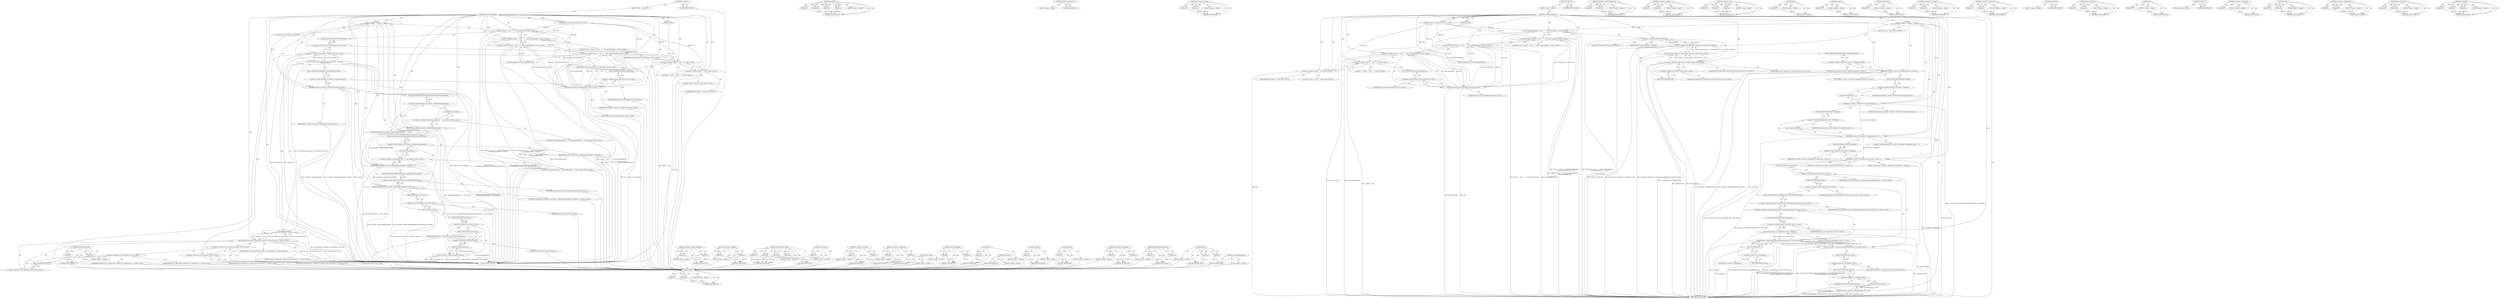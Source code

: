 digraph "AddExtraRequestHeader" {
vulnerable_217 [label=<(METHOD,insert)>];
vulnerable_218 [label=<(PARAM,p1)>];
vulnerable_219 [label=<(PARAM,p2)>];
vulnerable_220 [label=<(BLOCK,&lt;empty&gt;,&lt;empty&gt;)>];
vulnerable_221 [label=<(METHOD_RETURN,ANY)>];
vulnerable_197 [label=<(METHOD,base.Bind)>];
vulnerable_198 [label=<(PARAM,p1)>];
vulnerable_199 [label=<(PARAM,p2)>];
vulnerable_200 [label=<(PARAM,p3)>];
vulnerable_201 [label=<(PARAM,p4)>];
vulnerable_202 [label=<(BLOCK,&lt;empty&gt;,&lt;empty&gt;)>];
vulnerable_203 [label=<(METHOD_RETURN,ANY)>];
vulnerable_150 [label=<(METHOD,GetSessionRequestUrl)>];
vulnerable_151 [label=<(BLOCK,&lt;empty&gt;,&lt;empty&gt;)>];
vulnerable_152 [label=<(METHOD_RETURN,ANY)>];
vulnerable_173 [label=<(METHOD,SetRequestContext)>];
vulnerable_174 [label=<(PARAM,p1)>];
vulnerable_175 [label=<(PARAM,p2)>];
vulnerable_176 [label=<(BLOCK,&lt;empty&gt;,&lt;empty&gt;)>];
vulnerable_177 [label=<(METHOD_RETURN,ANY)>];
vulnerable_6 [label=<(METHOD,&lt;global&gt;)<SUB>1</SUB>>];
vulnerable_7 [label=<(BLOCK,&lt;empty&gt;,&lt;empty&gt;)<SUB>1</SUB>>];
vulnerable_8 [label=<(METHOD,SendSessionRequest)<SUB>1</SUB>>];
vulnerable_9 [label="<(PARAM,const std::string&amp; host)<SUB>1</SUB>>"];
vulnerable_10 [label=<(PARAM,int port)<SUB>2</SUB>>];
vulnerable_11 [label="<(BLOCK,{
   GURL url(&quot;https://&quot; + host + &quot;:&quot; + base::I...,{
   GURL url(&quot;https://&quot; + host + &quot;:&quot; + base::I...)<SUB>2</SUB>>"];
vulnerable_12 [label="<(LOCAL,GURL url: GURL)<SUB>3</SUB>>"];
vulnerable_13 [label="<(url,url(&quot;https://&quot; + host + &quot;:&quot; + base::IntToString...)<SUB>3</SUB>>"];
vulnerable_14 [label="<(&lt;operator&gt;.addition,&quot;https://&quot; + host + &quot;:&quot; + base::IntToString(por...)<SUB>3</SUB>>"];
vulnerable_15 [label="<(&lt;operator&gt;.addition,&quot;https://&quot; + host + &quot;:&quot; + base::IntToString(por...)<SUB>3</SUB>>"];
vulnerable_16 [label="<(&lt;operator&gt;.addition,&quot;https://&quot; + host + &quot;:&quot; + base::IntToString(port))<SUB>3</SUB>>"];
vulnerable_17 [label="<(&lt;operator&gt;.addition,&quot;https://&quot; + host + &quot;:&quot;)<SUB>3</SUB>>"];
vulnerable_18 [label="<(&lt;operator&gt;.addition,&quot;https://&quot; + host)<SUB>3</SUB>>"];
vulnerable_19 [label="<(LITERAL,&quot;https://&quot;,&quot;https://&quot; + host)<SUB>3</SUB>>"];
vulnerable_20 [label="<(IDENTIFIER,host,&quot;https://&quot; + host)<SUB>3</SUB>>"];
vulnerable_21 [label="<(LITERAL,&quot;:&quot;,&quot;https://&quot; + host + &quot;:&quot;)<SUB>3</SUB>>"];
vulnerable_22 [label="<(base.IntToString,base::IntToString(port))<SUB>3</SUB>>"];
vulnerable_23 [label="<(&lt;operator&gt;.fieldAccess,base::IntToString)<SUB>3</SUB>>"];
vulnerable_24 [label="<(IDENTIFIER,base,base::IntToString(port))<SUB>3</SUB>>"];
vulnerable_25 [label=<(FIELD_IDENTIFIER,IntToString,IntToString)<SUB>3</SUB>>];
vulnerable_26 [label="<(IDENTIFIER,port,base::IntToString(port))<SUB>3</SUB>>"];
vulnerable_27 [label=<(GetSessionRequestUrl,GetSessionRequestUrl())<SUB>4</SUB>>];
vulnerable_28 [label="<(LITERAL,&quot;&amp;sn=1&quot;,&quot;https://&quot; + host + &quot;:&quot; + base::IntToString(por...)<SUB>4</SUB>>"];
vulnerable_29 [label=<(&lt;operator&gt;.greaterThan,scoped_ptr&lt;UrlFetcher&gt; url_fetcher(new UrlFetch...)<SUB>5</SUB>>];
vulnerable_30 [label=<(&lt;operator&gt;.lessThan,scoped_ptr&lt;UrlFetcher)<SUB>5</SUB>>];
vulnerable_31 [label=<(IDENTIFIER,scoped_ptr,scoped_ptr&lt;UrlFetcher)<SUB>5</SUB>>];
vulnerable_32 [label=<(IDENTIFIER,UrlFetcher,scoped_ptr&lt;UrlFetcher)<SUB>5</SUB>>];
vulnerable_33 [label="<(url_fetcher,url_fetcher(new UrlFetcher(url, UrlFetcher::GET)))<SUB>5</SUB>>"];
vulnerable_34 [label="<(&lt;operator&gt;.new,new UrlFetcher(url, UrlFetcher::GET))<SUB>5</SUB>>"];
vulnerable_35 [label="<(IDENTIFIER,UrlFetcher,new UrlFetcher(url, UrlFetcher::GET))<SUB>5</SUB>>"];
vulnerable_36 [label="<(IDENTIFIER,url,new UrlFetcher(url, UrlFetcher::GET))<SUB>5</SUB>>"];
vulnerable_37 [label="<(&lt;operator&gt;.fieldAccess,UrlFetcher::GET)<SUB>5</SUB>>"];
vulnerable_38 [label="<(IDENTIFIER,UrlFetcher,new UrlFetcher(url, UrlFetcher::GET))<SUB>5</SUB>>"];
vulnerable_39 [label=<(FIELD_IDENTIFIER,GET,GET)<SUB>5</SUB>>];
vulnerable_40 [label=<(SetRequestContext,url_fetcher-&gt;SetRequestContext(url_context_))<SUB>6</SUB>>];
vulnerable_41 [label=<(&lt;operator&gt;.indirectFieldAccess,url_fetcher-&gt;SetRequestContext)<SUB>6</SUB>>];
vulnerable_42 [label=<(IDENTIFIER,url_fetcher,url_fetcher-&gt;SetRequestContext(url_context_))<SUB>6</SUB>>];
vulnerable_43 [label=<(FIELD_IDENTIFIER,SetRequestContext,SetRequestContext)<SUB>6</SUB>>];
vulnerable_44 [label=<(IDENTIFIER,url_context_,url_fetcher-&gt;SetRequestContext(url_context_))<SUB>6</SUB>>];
vulnerable_45 [label=<(SetHeader,url_fetcher-&gt;SetHeader(&quot;X-Talk-Google-Relay-Aut...)<SUB>7</SUB>>];
vulnerable_46 [label=<(&lt;operator&gt;.indirectFieldAccess,url_fetcher-&gt;SetHeader)<SUB>7</SUB>>];
vulnerable_47 [label=<(IDENTIFIER,url_fetcher,url_fetcher-&gt;SetHeader(&quot;X-Talk-Google-Relay-Aut...)<SUB>7</SUB>>];
vulnerable_48 [label=<(FIELD_IDENTIFIER,SetHeader,SetHeader)<SUB>7</SUB>>];
vulnerable_49 [label=<(LITERAL,&quot;X-Talk-Google-Relay-Auth&quot;,url_fetcher-&gt;SetHeader(&quot;X-Talk-Google-Relay-Aut...)<SUB>7</SUB>>];
vulnerable_50 [label=<(relay_token,relay_token())<SUB>7</SUB>>];
vulnerable_51 [label=<(SetHeader,url_fetcher-&gt;SetHeader(&quot;X-Google-Relay-Auth&quot;, r...)<SUB>8</SUB>>];
vulnerable_52 [label=<(&lt;operator&gt;.indirectFieldAccess,url_fetcher-&gt;SetHeader)<SUB>8</SUB>>];
vulnerable_53 [label=<(IDENTIFIER,url_fetcher,url_fetcher-&gt;SetHeader(&quot;X-Google-Relay-Auth&quot;, r...)<SUB>8</SUB>>];
vulnerable_54 [label=<(FIELD_IDENTIFIER,SetHeader,SetHeader)<SUB>8</SUB>>];
vulnerable_55 [label=<(LITERAL,&quot;X-Google-Relay-Auth&quot;,url_fetcher-&gt;SetHeader(&quot;X-Google-Relay-Auth&quot;, r...)<SUB>8</SUB>>];
vulnerable_56 [label=<(relay_token,relay_token())<SUB>8</SUB>>];
vulnerable_57 [label=<(SetHeader,url_fetcher-&gt;SetHeader(&quot;X-Stream-Type&quot;, &quot;chromo...)<SUB>9</SUB>>];
vulnerable_58 [label=<(&lt;operator&gt;.indirectFieldAccess,url_fetcher-&gt;SetHeader)<SUB>9</SUB>>];
vulnerable_59 [label=<(IDENTIFIER,url_fetcher,url_fetcher-&gt;SetHeader(&quot;X-Stream-Type&quot;, &quot;chromo...)<SUB>9</SUB>>];
vulnerable_60 [label=<(FIELD_IDENTIFIER,SetHeader,SetHeader)<SUB>9</SUB>>];
vulnerable_61 [label=<(LITERAL,&quot;X-Stream-Type&quot;,url_fetcher-&gt;SetHeader(&quot;X-Stream-Type&quot;, &quot;chromo...)<SUB>9</SUB>>];
vulnerable_62 [label=<(LITERAL,&quot;chromoting&quot;,url_fetcher-&gt;SetHeader(&quot;X-Stream-Type&quot;, &quot;chromo...)<SUB>9</SUB>>];
vulnerable_63 [label="<(Start,url_fetcher-&gt;Start(base::Bind(&amp;HostPortAllocato...)<SUB>10</SUB>>"];
vulnerable_64 [label=<(&lt;operator&gt;.indirectFieldAccess,url_fetcher-&gt;Start)<SUB>10</SUB>>];
vulnerable_65 [label="<(IDENTIFIER,url_fetcher,url_fetcher-&gt;Start(base::Bind(&amp;HostPortAllocato...)<SUB>10</SUB>>"];
vulnerable_66 [label=<(FIELD_IDENTIFIER,Start,Start)<SUB>10</SUB>>];
vulnerable_67 [label="<(base.Bind,base::Bind(&amp;HostPortAllocatorSession::OnSession...)<SUB>10</SUB>>"];
vulnerable_68 [label="<(&lt;operator&gt;.fieldAccess,base::Bind)<SUB>10</SUB>>"];
vulnerable_69 [label="<(IDENTIFIER,base,base::Bind(&amp;HostPortAllocatorSession::OnSession...)<SUB>10</SUB>>"];
vulnerable_70 [label=<(FIELD_IDENTIFIER,Bind,Bind)<SUB>10</SUB>>];
vulnerable_71 [label="<(&lt;operator&gt;.addressOf,&amp;HostPortAllocatorSession::OnSessionRequestDone)<SUB>10</SUB>>"];
vulnerable_72 [label="<(&lt;operator&gt;.fieldAccess,HostPortAllocatorSession::OnSessionRequestDone)<SUB>10</SUB>>"];
vulnerable_73 [label="<(IDENTIFIER,HostPortAllocatorSession,base::Bind(&amp;HostPortAllocatorSession::OnSession...)<SUB>10</SUB>>"];
vulnerable_74 [label=<(FIELD_IDENTIFIER,OnSessionRequestDone,OnSessionRequestDone)<SUB>10</SUB>>];
vulnerable_75 [label="<(base.Unretained,base::Unretained(this))<SUB>11</SUB>>"];
vulnerable_76 [label="<(&lt;operator&gt;.fieldAccess,base::Unretained)<SUB>11</SUB>>"];
vulnerable_77 [label="<(IDENTIFIER,base,base::Unretained(this))<SUB>11</SUB>>"];
vulnerable_78 [label=<(FIELD_IDENTIFIER,Unretained,Unretained)<SUB>11</SUB>>];
vulnerable_79 [label="<(LITERAL,this,base::Unretained(this))<SUB>11</SUB>>"];
vulnerable_80 [label=<(get,url_fetcher.get())<SUB>11</SUB>>];
vulnerable_81 [label=<(&lt;operator&gt;.fieldAccess,url_fetcher.get)<SUB>11</SUB>>];
vulnerable_82 [label=<(IDENTIFIER,url_fetcher,url_fetcher.get())<SUB>11</SUB>>];
vulnerable_83 [label=<(FIELD_IDENTIFIER,get,get)<SUB>11</SUB>>];
vulnerable_84 [label=<(insert,url_fetchers_.insert(url_fetcher.release()))<SUB>12</SUB>>];
vulnerable_85 [label=<(&lt;operator&gt;.fieldAccess,url_fetchers_.insert)<SUB>12</SUB>>];
vulnerable_86 [label=<(IDENTIFIER,url_fetchers_,url_fetchers_.insert(url_fetcher.release()))<SUB>12</SUB>>];
vulnerable_87 [label=<(FIELD_IDENTIFIER,insert,insert)<SUB>12</SUB>>];
vulnerable_88 [label=<(release,url_fetcher.release())<SUB>12</SUB>>];
vulnerable_89 [label=<(&lt;operator&gt;.fieldAccess,url_fetcher.release)<SUB>12</SUB>>];
vulnerable_90 [label=<(IDENTIFIER,url_fetcher,url_fetcher.release())<SUB>12</SUB>>];
vulnerable_91 [label=<(FIELD_IDENTIFIER,release,release)<SUB>12</SUB>>];
vulnerable_92 [label=<(METHOD_RETURN,void)<SUB>1</SUB>>];
vulnerable_94 [label=<(METHOD_RETURN,ANY)<SUB>1</SUB>>];
vulnerable_178 [label=<(METHOD,&lt;operator&gt;.indirectFieldAccess)>];
vulnerable_179 [label=<(PARAM,p1)>];
vulnerable_180 [label=<(PARAM,p2)>];
vulnerable_181 [label=<(BLOCK,&lt;empty&gt;,&lt;empty&gt;)>];
vulnerable_182 [label=<(METHOD_RETURN,ANY)>];
vulnerable_135 [label=<(METHOD,&lt;operator&gt;.addition)>];
vulnerable_136 [label=<(PARAM,p1)>];
vulnerable_137 [label=<(PARAM,p2)>];
vulnerable_138 [label=<(BLOCK,&lt;empty&gt;,&lt;empty&gt;)>];
vulnerable_139 [label=<(METHOD_RETURN,ANY)>];
vulnerable_167 [label=<(METHOD,&lt;operator&gt;.new)>];
vulnerable_168 [label=<(PARAM,p1)>];
vulnerable_169 [label=<(PARAM,p2)>];
vulnerable_170 [label=<(PARAM,p3)>];
vulnerable_171 [label=<(BLOCK,&lt;empty&gt;,&lt;empty&gt;)>];
vulnerable_172 [label=<(METHOD_RETURN,ANY)>];
vulnerable_213 [label=<(METHOD,get)>];
vulnerable_214 [label=<(PARAM,p1)>];
vulnerable_215 [label=<(BLOCK,&lt;empty&gt;,&lt;empty&gt;)>];
vulnerable_216 [label=<(METHOD_RETURN,ANY)>];
vulnerable_222 [label=<(METHOD,release)>];
vulnerable_223 [label=<(PARAM,p1)>];
vulnerable_224 [label=<(BLOCK,&lt;empty&gt;,&lt;empty&gt;)>];
vulnerable_225 [label=<(METHOD_RETURN,ANY)>];
vulnerable_163 [label=<(METHOD,url_fetcher)>];
vulnerable_164 [label=<(PARAM,p1)>];
vulnerable_165 [label=<(BLOCK,&lt;empty&gt;,&lt;empty&gt;)>];
vulnerable_166 [label=<(METHOD_RETURN,ANY)>];
vulnerable_158 [label=<(METHOD,&lt;operator&gt;.lessThan)>];
vulnerable_159 [label=<(PARAM,p1)>];
vulnerable_160 [label=<(PARAM,p2)>];
vulnerable_161 [label=<(BLOCK,&lt;empty&gt;,&lt;empty&gt;)>];
vulnerable_162 [label=<(METHOD_RETURN,ANY)>];
vulnerable_145 [label=<(METHOD,&lt;operator&gt;.fieldAccess)>];
vulnerable_146 [label=<(PARAM,p1)>];
vulnerable_147 [label=<(PARAM,p2)>];
vulnerable_148 [label=<(BLOCK,&lt;empty&gt;,&lt;empty&gt;)>];
vulnerable_149 [label=<(METHOD_RETURN,ANY)>];
vulnerable_189 [label=<(METHOD,relay_token)>];
vulnerable_190 [label=<(BLOCK,&lt;empty&gt;,&lt;empty&gt;)>];
vulnerable_191 [label=<(METHOD_RETURN,ANY)>];
vulnerable_140 [label=<(METHOD,base.IntToString)>];
vulnerable_141 [label=<(PARAM,p1)>];
vulnerable_142 [label=<(PARAM,p2)>];
vulnerable_143 [label=<(BLOCK,&lt;empty&gt;,&lt;empty&gt;)>];
vulnerable_144 [label=<(METHOD_RETURN,ANY)>];
vulnerable_131 [label=<(METHOD,url)>];
vulnerable_132 [label=<(PARAM,p1)>];
vulnerable_133 [label=<(BLOCK,&lt;empty&gt;,&lt;empty&gt;)>];
vulnerable_134 [label=<(METHOD_RETURN,ANY)>];
vulnerable_125 [label=<(METHOD,&lt;global&gt;)<SUB>1</SUB>>];
vulnerable_126 [label=<(BLOCK,&lt;empty&gt;,&lt;empty&gt;)>];
vulnerable_127 [label=<(METHOD_RETURN,ANY)>];
vulnerable_204 [label=<(METHOD,&lt;operator&gt;.addressOf)>];
vulnerable_205 [label=<(PARAM,p1)>];
vulnerable_206 [label=<(BLOCK,&lt;empty&gt;,&lt;empty&gt;)>];
vulnerable_207 [label=<(METHOD_RETURN,ANY)>];
vulnerable_192 [label=<(METHOD,Start)>];
vulnerable_193 [label=<(PARAM,p1)>];
vulnerable_194 [label=<(PARAM,p2)>];
vulnerable_195 [label=<(BLOCK,&lt;empty&gt;,&lt;empty&gt;)>];
vulnerable_196 [label=<(METHOD_RETURN,ANY)>];
vulnerable_153 [label=<(METHOD,&lt;operator&gt;.greaterThan)>];
vulnerable_154 [label=<(PARAM,p1)>];
vulnerable_155 [label=<(PARAM,p2)>];
vulnerable_156 [label=<(BLOCK,&lt;empty&gt;,&lt;empty&gt;)>];
vulnerable_157 [label=<(METHOD_RETURN,ANY)>];
vulnerable_208 [label=<(METHOD,base.Unretained)>];
vulnerable_209 [label=<(PARAM,p1)>];
vulnerable_210 [label=<(PARAM,p2)>];
vulnerable_211 [label=<(BLOCK,&lt;empty&gt;,&lt;empty&gt;)>];
vulnerable_212 [label=<(METHOD_RETURN,ANY)>];
vulnerable_183 [label=<(METHOD,SetHeader)>];
vulnerable_184 [label=<(PARAM,p1)>];
vulnerable_185 [label=<(PARAM,p2)>];
vulnerable_186 [label=<(PARAM,p3)>];
vulnerable_187 [label=<(BLOCK,&lt;empty&gt;,&lt;empty&gt;)>];
vulnerable_188 [label=<(METHOD_RETURN,ANY)>];
fixed_185 [label=<(METHOD,insert)>];
fixed_186 [label=<(PARAM,p1)>];
fixed_187 [label=<(PARAM,p2)>];
fixed_188 [label=<(BLOCK,&lt;empty&gt;,&lt;empty&gt;)>];
fixed_189 [label=<(METHOD_RETURN,ANY)>];
fixed_139 [label=<(METHOD,GetSessionRequestUrl)>];
fixed_140 [label=<(BLOCK,&lt;empty&gt;,&lt;empty&gt;)>];
fixed_141 [label=<(METHOD_RETURN,ANY)>];
fixed_163 [label=<(METHOD,SetRequestContext)>];
fixed_164 [label=<(PARAM,p1)>];
fixed_165 [label=<(PARAM,p2)>];
fixed_166 [label=<(BLOCK,&lt;empty&gt;,&lt;empty&gt;)>];
fixed_167 [label=<(METHOD_RETURN,ANY)>];
fixed_6 [label=<(METHOD,&lt;global&gt;)<SUB>1</SUB>>];
fixed_7 [label=<(BLOCK,&lt;empty&gt;,&lt;empty&gt;)<SUB>1</SUB>>];
fixed_8 [label=<(METHOD,SendSessionRequest)<SUB>1</SUB>>];
fixed_9 [label="<(PARAM,const std::string&amp; host)<SUB>1</SUB>>"];
fixed_10 [label=<(PARAM,int port)<SUB>2</SUB>>];
fixed_11 [label="<(BLOCK,{
   GURL url(&quot;https://&quot; + host + &quot;:&quot; + base::I...,{
   GURL url(&quot;https://&quot; + host + &quot;:&quot; + base::I...)<SUB>2</SUB>>"];
fixed_12 [label="<(LOCAL,GURL url: GURL)<SUB>3</SUB>>"];
fixed_13 [label="<(url,url(&quot;https://&quot; + host + &quot;:&quot; + base::IntToString...)<SUB>3</SUB>>"];
fixed_14 [label="<(&lt;operator&gt;.addition,&quot;https://&quot; + host + &quot;:&quot; + base::IntToString(por...)<SUB>3</SUB>>"];
fixed_15 [label="<(&lt;operator&gt;.addition,&quot;https://&quot; + host + &quot;:&quot; + base::IntToString(por...)<SUB>3</SUB>>"];
fixed_16 [label="<(&lt;operator&gt;.addition,&quot;https://&quot; + host + &quot;:&quot; + base::IntToString(port))<SUB>3</SUB>>"];
fixed_17 [label="<(&lt;operator&gt;.addition,&quot;https://&quot; + host + &quot;:&quot;)<SUB>3</SUB>>"];
fixed_18 [label="<(&lt;operator&gt;.addition,&quot;https://&quot; + host)<SUB>3</SUB>>"];
fixed_19 [label="<(LITERAL,&quot;https://&quot;,&quot;https://&quot; + host)<SUB>3</SUB>>"];
fixed_20 [label="<(IDENTIFIER,host,&quot;https://&quot; + host)<SUB>3</SUB>>"];
fixed_21 [label="<(LITERAL,&quot;:&quot;,&quot;https://&quot; + host + &quot;:&quot;)<SUB>3</SUB>>"];
fixed_22 [label="<(base.IntToString,base::IntToString(port))<SUB>3</SUB>>"];
fixed_23 [label="<(&lt;operator&gt;.fieldAccess,base::IntToString)<SUB>3</SUB>>"];
fixed_24 [label="<(IDENTIFIER,base,base::IntToString(port))<SUB>3</SUB>>"];
fixed_25 [label=<(FIELD_IDENTIFIER,IntToString,IntToString)<SUB>3</SUB>>];
fixed_26 [label="<(IDENTIFIER,port,base::IntToString(port))<SUB>3</SUB>>"];
fixed_27 [label=<(GetSessionRequestUrl,GetSessionRequestUrl())<SUB>4</SUB>>];
fixed_28 [label="<(LITERAL,&quot;&amp;sn=1&quot;,&quot;https://&quot; + host + &quot;:&quot; + base::IntToString(por...)<SUB>4</SUB>>"];
fixed_29 [label="<(&lt;operator&gt;.greaterThan,scoped_ptr&lt;net::URLFetcher&gt; url_fetcher(
      ...)<SUB>5</SUB>>"];
fixed_30 [label="<(&lt;operator&gt;.lessThan,scoped_ptr&lt;net::URLFetcher)<SUB>5</SUB>>"];
fixed_31 [label="<(IDENTIFIER,scoped_ptr,scoped_ptr&lt;net::URLFetcher)<SUB>5</SUB>>"];
fixed_32 [label="<(&lt;operator&gt;.fieldAccess,net::URLFetcher)<SUB>5</SUB>>"];
fixed_33 [label="<(IDENTIFIER,net,scoped_ptr&lt;net::URLFetcher)<SUB>5</SUB>>"];
fixed_34 [label=<(FIELD_IDENTIFIER,URLFetcher,URLFetcher)<SUB>5</SUB>>];
fixed_35 [label="<(url_fetcher,url_fetcher(
      net::URLFetcher::Create(url,...)<SUB>5</SUB>>"];
fixed_36 [label="<(net.URLFetcher.Create,net::URLFetcher::Create(url, net::URLFetcher::G...)<SUB>6</SUB>>"];
fixed_37 [label="<(&lt;operator&gt;.fieldAccess,net::URLFetcher::Create)<SUB>6</SUB>>"];
fixed_38 [label="<(&lt;operator&gt;.fieldAccess,net::URLFetcher)<SUB>6</SUB>>"];
fixed_39 [label="<(IDENTIFIER,net,net::URLFetcher::Create(url, net::URLFetcher::G...)<SUB>6</SUB>>"];
fixed_40 [label="<(IDENTIFIER,URLFetcher,net::URLFetcher::Create(url, net::URLFetcher::G...)<SUB>6</SUB>>"];
fixed_41 [label=<(FIELD_IDENTIFIER,Create,Create)<SUB>6</SUB>>];
fixed_42 [label="<(IDENTIFIER,url,net::URLFetcher::Create(url, net::URLFetcher::G...)<SUB>6</SUB>>"];
fixed_43 [label="<(&lt;operator&gt;.fieldAccess,net::URLFetcher::GET)<SUB>6</SUB>>"];
fixed_44 [label="<(&lt;operator&gt;.fieldAccess,net::URLFetcher)<SUB>6</SUB>>"];
fixed_45 [label="<(IDENTIFIER,net,net::URLFetcher::Create(url, net::URLFetcher::G...)<SUB>6</SUB>>"];
fixed_46 [label="<(IDENTIFIER,URLFetcher,net::URLFetcher::Create(url, net::URLFetcher::G...)<SUB>6</SUB>>"];
fixed_47 [label=<(FIELD_IDENTIFIER,GET,GET)<SUB>6</SUB>>];
fixed_48 [label="<(LITERAL,this,net::URLFetcher::Create(url, net::URLFetcher::G...)<SUB>6</SUB>>"];
fixed_49 [label=<(SetRequestContext,url_fetcher-&gt;SetRequestContext(url_context_))<SUB>7</SUB>>];
fixed_50 [label=<(&lt;operator&gt;.indirectFieldAccess,url_fetcher-&gt;SetRequestContext)<SUB>7</SUB>>];
fixed_51 [label=<(IDENTIFIER,url_fetcher,url_fetcher-&gt;SetRequestContext(url_context_))<SUB>7</SUB>>];
fixed_52 [label=<(FIELD_IDENTIFIER,SetRequestContext,SetRequestContext)<SUB>7</SUB>>];
fixed_53 [label=<(IDENTIFIER,url_context_,url_fetcher-&gt;SetRequestContext(url_context_))<SUB>7</SUB>>];
fixed_54 [label=<(AddExtraRequestHeader,url_fetcher-&gt;AddExtraRequestHeader(
      &quot;X-Ta...)<SUB>8</SUB>>];
fixed_55 [label=<(&lt;operator&gt;.indirectFieldAccess,url_fetcher-&gt;AddExtraRequestHeader)<SUB>8</SUB>>];
fixed_56 [label=<(IDENTIFIER,url_fetcher,url_fetcher-&gt;AddExtraRequestHeader(
      &quot;X-Ta...)<SUB>8</SUB>>];
fixed_57 [label=<(FIELD_IDENTIFIER,AddExtraRequestHeader,AddExtraRequestHeader)<SUB>8</SUB>>];
fixed_58 [label="<(&lt;operator&gt;.addition,&quot;X-Talk-Google-Relay-Auth: &quot; + relay_token())<SUB>9</SUB>>"];
fixed_59 [label="<(LITERAL,&quot;X-Talk-Google-Relay-Auth: &quot;,&quot;X-Talk-Google-Relay-Auth: &quot; + relay_token())<SUB>9</SUB>>"];
fixed_60 [label=<(relay_token,relay_token())<SUB>9</SUB>>];
fixed_61 [label=<(AddExtraRequestHeader,url_fetcher-&gt;AddExtraRequestHeader(&quot;X-Google-Re...)<SUB>10</SUB>>];
fixed_62 [label=<(&lt;operator&gt;.indirectFieldAccess,url_fetcher-&gt;AddExtraRequestHeader)<SUB>10</SUB>>];
fixed_63 [label=<(IDENTIFIER,url_fetcher,url_fetcher-&gt;AddExtraRequestHeader(&quot;X-Google-Re...)<SUB>10</SUB>>];
fixed_64 [label=<(FIELD_IDENTIFIER,AddExtraRequestHeader,AddExtraRequestHeader)<SUB>10</SUB>>];
fixed_65 [label="<(&lt;operator&gt;.addition,&quot;X-Google-Relay-Auth: &quot; + relay_token())<SUB>10</SUB>>"];
fixed_66 [label="<(LITERAL,&quot;X-Google-Relay-Auth: &quot;,&quot;X-Google-Relay-Auth: &quot; + relay_token())<SUB>10</SUB>>"];
fixed_67 [label=<(relay_token,relay_token())<SUB>10</SUB>>];
fixed_68 [label=<(AddExtraRequestHeader,url_fetcher-&gt;AddExtraRequestHeader(&quot;X-Stream-Ty...)<SUB>11</SUB>>];
fixed_69 [label=<(&lt;operator&gt;.indirectFieldAccess,url_fetcher-&gt;AddExtraRequestHeader)<SUB>11</SUB>>];
fixed_70 [label=<(IDENTIFIER,url_fetcher,url_fetcher-&gt;AddExtraRequestHeader(&quot;X-Stream-Ty...)<SUB>11</SUB>>];
fixed_71 [label=<(FIELD_IDENTIFIER,AddExtraRequestHeader,AddExtraRequestHeader)<SUB>11</SUB>>];
fixed_72 [label="<(LITERAL,&quot;X-Stream-Type: chromoting&quot;,url_fetcher-&gt;AddExtraRequestHeader(&quot;X-Stream-Ty...)<SUB>11</SUB>>"];
fixed_73 [label=<(Start,url_fetcher-&gt;Start())<SUB>12</SUB>>];
fixed_74 [label=<(&lt;operator&gt;.indirectFieldAccess,url_fetcher-&gt;Start)<SUB>12</SUB>>];
fixed_75 [label=<(IDENTIFIER,url_fetcher,url_fetcher-&gt;Start())<SUB>12</SUB>>];
fixed_76 [label=<(FIELD_IDENTIFIER,Start,Start)<SUB>12</SUB>>];
fixed_77 [label=<(insert,url_fetchers_.insert(url_fetcher.release()))<SUB>13</SUB>>];
fixed_78 [label=<(&lt;operator&gt;.fieldAccess,url_fetchers_.insert)<SUB>13</SUB>>];
fixed_79 [label=<(IDENTIFIER,url_fetchers_,url_fetchers_.insert(url_fetcher.release()))<SUB>13</SUB>>];
fixed_80 [label=<(FIELD_IDENTIFIER,insert,insert)<SUB>13</SUB>>];
fixed_81 [label=<(release,url_fetcher.release())<SUB>13</SUB>>];
fixed_82 [label=<(&lt;operator&gt;.fieldAccess,url_fetcher.release)<SUB>13</SUB>>];
fixed_83 [label=<(IDENTIFIER,url_fetcher,url_fetcher.release())<SUB>13</SUB>>];
fixed_84 [label=<(FIELD_IDENTIFIER,release,release)<SUB>13</SUB>>];
fixed_85 [label=<(METHOD_RETURN,void)<SUB>1</SUB>>];
fixed_87 [label=<(METHOD_RETURN,ANY)<SUB>1</SUB>>];
fixed_168 [label=<(METHOD,&lt;operator&gt;.indirectFieldAccess)>];
fixed_169 [label=<(PARAM,p1)>];
fixed_170 [label=<(PARAM,p2)>];
fixed_171 [label=<(BLOCK,&lt;empty&gt;,&lt;empty&gt;)>];
fixed_172 [label=<(METHOD_RETURN,ANY)>];
fixed_124 [label=<(METHOD,&lt;operator&gt;.addition)>];
fixed_125 [label=<(PARAM,p1)>];
fixed_126 [label=<(PARAM,p2)>];
fixed_127 [label=<(BLOCK,&lt;empty&gt;,&lt;empty&gt;)>];
fixed_128 [label=<(METHOD_RETURN,ANY)>];
fixed_156 [label=<(METHOD,net.URLFetcher.Create)>];
fixed_157 [label=<(PARAM,p1)>];
fixed_158 [label=<(PARAM,p2)>];
fixed_159 [label=<(PARAM,p3)>];
fixed_160 [label=<(PARAM,p4)>];
fixed_161 [label=<(BLOCK,&lt;empty&gt;,&lt;empty&gt;)>];
fixed_162 [label=<(METHOD_RETURN,ANY)>];
fixed_152 [label=<(METHOD,url_fetcher)>];
fixed_153 [label=<(PARAM,p1)>];
fixed_154 [label=<(BLOCK,&lt;empty&gt;,&lt;empty&gt;)>];
fixed_155 [label=<(METHOD_RETURN,ANY)>];
fixed_147 [label=<(METHOD,&lt;operator&gt;.lessThan)>];
fixed_148 [label=<(PARAM,p1)>];
fixed_149 [label=<(PARAM,p2)>];
fixed_150 [label=<(BLOCK,&lt;empty&gt;,&lt;empty&gt;)>];
fixed_151 [label=<(METHOD_RETURN,ANY)>];
fixed_134 [label=<(METHOD,&lt;operator&gt;.fieldAccess)>];
fixed_135 [label=<(PARAM,p1)>];
fixed_136 [label=<(PARAM,p2)>];
fixed_137 [label=<(BLOCK,&lt;empty&gt;,&lt;empty&gt;)>];
fixed_138 [label=<(METHOD_RETURN,ANY)>];
fixed_178 [label=<(METHOD,relay_token)>];
fixed_179 [label=<(BLOCK,&lt;empty&gt;,&lt;empty&gt;)>];
fixed_180 [label=<(METHOD_RETURN,ANY)>];
fixed_129 [label=<(METHOD,base.IntToString)>];
fixed_130 [label=<(PARAM,p1)>];
fixed_131 [label=<(PARAM,p2)>];
fixed_132 [label=<(BLOCK,&lt;empty&gt;,&lt;empty&gt;)>];
fixed_133 [label=<(METHOD_RETURN,ANY)>];
fixed_120 [label=<(METHOD,url)>];
fixed_121 [label=<(PARAM,p1)>];
fixed_122 [label=<(BLOCK,&lt;empty&gt;,&lt;empty&gt;)>];
fixed_123 [label=<(METHOD_RETURN,ANY)>];
fixed_114 [label=<(METHOD,&lt;global&gt;)<SUB>1</SUB>>];
fixed_115 [label=<(BLOCK,&lt;empty&gt;,&lt;empty&gt;)>];
fixed_116 [label=<(METHOD_RETURN,ANY)>];
fixed_190 [label=<(METHOD,release)>];
fixed_191 [label=<(PARAM,p1)>];
fixed_192 [label=<(BLOCK,&lt;empty&gt;,&lt;empty&gt;)>];
fixed_193 [label=<(METHOD_RETURN,ANY)>];
fixed_181 [label=<(METHOD,Start)>];
fixed_182 [label=<(PARAM,p1)>];
fixed_183 [label=<(BLOCK,&lt;empty&gt;,&lt;empty&gt;)>];
fixed_184 [label=<(METHOD_RETURN,ANY)>];
fixed_142 [label=<(METHOD,&lt;operator&gt;.greaterThan)>];
fixed_143 [label=<(PARAM,p1)>];
fixed_144 [label=<(PARAM,p2)>];
fixed_145 [label=<(BLOCK,&lt;empty&gt;,&lt;empty&gt;)>];
fixed_146 [label=<(METHOD_RETURN,ANY)>];
fixed_173 [label=<(METHOD,AddExtraRequestHeader)>];
fixed_174 [label=<(PARAM,p1)>];
fixed_175 [label=<(PARAM,p2)>];
fixed_176 [label=<(BLOCK,&lt;empty&gt;,&lt;empty&gt;)>];
fixed_177 [label=<(METHOD_RETURN,ANY)>];
vulnerable_217 -> vulnerable_218  [key=0, label="AST: "];
vulnerable_217 -> vulnerable_218  [key=1, label="DDG: "];
vulnerable_217 -> vulnerable_220  [key=0, label="AST: "];
vulnerable_217 -> vulnerable_219  [key=0, label="AST: "];
vulnerable_217 -> vulnerable_219  [key=1, label="DDG: "];
vulnerable_217 -> vulnerable_221  [key=0, label="AST: "];
vulnerable_217 -> vulnerable_221  [key=1, label="CFG: "];
vulnerable_218 -> vulnerable_221  [key=0, label="DDG: p1"];
vulnerable_219 -> vulnerable_221  [key=0, label="DDG: p2"];
vulnerable_197 -> vulnerable_198  [key=0, label="AST: "];
vulnerable_197 -> vulnerable_198  [key=1, label="DDG: "];
vulnerable_197 -> vulnerable_202  [key=0, label="AST: "];
vulnerable_197 -> vulnerable_199  [key=0, label="AST: "];
vulnerable_197 -> vulnerable_199  [key=1, label="DDG: "];
vulnerable_197 -> vulnerable_203  [key=0, label="AST: "];
vulnerable_197 -> vulnerable_203  [key=1, label="CFG: "];
vulnerable_197 -> vulnerable_200  [key=0, label="AST: "];
vulnerable_197 -> vulnerable_200  [key=1, label="DDG: "];
vulnerable_197 -> vulnerable_201  [key=0, label="AST: "];
vulnerable_197 -> vulnerable_201  [key=1, label="DDG: "];
vulnerable_198 -> vulnerable_203  [key=0, label="DDG: p1"];
vulnerable_199 -> vulnerable_203  [key=0, label="DDG: p2"];
vulnerable_200 -> vulnerable_203  [key=0, label="DDG: p3"];
vulnerable_201 -> vulnerable_203  [key=0, label="DDG: p4"];
vulnerable_150 -> vulnerable_151  [key=0, label="AST: "];
vulnerable_150 -> vulnerable_152  [key=0, label="AST: "];
vulnerable_150 -> vulnerable_152  [key=1, label="CFG: "];
vulnerable_173 -> vulnerable_174  [key=0, label="AST: "];
vulnerable_173 -> vulnerable_174  [key=1, label="DDG: "];
vulnerable_173 -> vulnerable_176  [key=0, label="AST: "];
vulnerable_173 -> vulnerable_175  [key=0, label="AST: "];
vulnerable_173 -> vulnerable_175  [key=1, label="DDG: "];
vulnerable_173 -> vulnerable_177  [key=0, label="AST: "];
vulnerable_173 -> vulnerable_177  [key=1, label="CFG: "];
vulnerable_174 -> vulnerable_177  [key=0, label="DDG: p1"];
vulnerable_175 -> vulnerable_177  [key=0, label="DDG: p2"];
vulnerable_6 -> vulnerable_7  [key=0, label="AST: "];
vulnerable_6 -> vulnerable_94  [key=0, label="AST: "];
vulnerable_6 -> vulnerable_94  [key=1, label="CFG: "];
vulnerable_7 -> vulnerable_8  [key=0, label="AST: "];
vulnerable_8 -> vulnerable_9  [key=0, label="AST: "];
vulnerable_8 -> vulnerable_9  [key=1, label="DDG: "];
vulnerable_8 -> vulnerable_10  [key=0, label="AST: "];
vulnerable_8 -> vulnerable_10  [key=1, label="DDG: "];
vulnerable_8 -> vulnerable_11  [key=0, label="AST: "];
vulnerable_8 -> vulnerable_92  [key=0, label="AST: "];
vulnerable_8 -> vulnerable_18  [key=0, label="CFG: "];
vulnerable_8 -> vulnerable_18  [key=1, label="DDG: "];
vulnerable_8 -> vulnerable_13  [key=0, label="DDG: "];
vulnerable_8 -> vulnerable_40  [key=0, label="DDG: "];
vulnerable_8 -> vulnerable_45  [key=0, label="DDG: "];
vulnerable_8 -> vulnerable_51  [key=0, label="DDG: "];
vulnerable_8 -> vulnerable_57  [key=0, label="DDG: "];
vulnerable_8 -> vulnerable_14  [key=0, label="DDG: "];
vulnerable_8 -> vulnerable_30  [key=0, label="DDG: "];
vulnerable_8 -> vulnerable_15  [key=0, label="DDG: "];
vulnerable_8 -> vulnerable_34  [key=0, label="DDG: "];
vulnerable_8 -> vulnerable_75  [key=0, label="DDG: "];
vulnerable_8 -> vulnerable_16  [key=0, label="DDG: "];
vulnerable_8 -> vulnerable_17  [key=0, label="DDG: "];
vulnerable_8 -> vulnerable_22  [key=0, label="DDG: "];
vulnerable_9 -> vulnerable_13  [key=0, label="DDG: host"];
vulnerable_9 -> vulnerable_14  [key=0, label="DDG: host"];
vulnerable_9 -> vulnerable_15  [key=0, label="DDG: host"];
vulnerable_9 -> vulnerable_16  [key=0, label="DDG: host"];
vulnerable_9 -> vulnerable_17  [key=0, label="DDG: host"];
vulnerable_9 -> vulnerable_18  [key=0, label="DDG: host"];
vulnerable_10 -> vulnerable_22  [key=0, label="DDG: port"];
vulnerable_11 -> vulnerable_12  [key=0, label="AST: "];
vulnerable_11 -> vulnerable_13  [key=0, label="AST: "];
vulnerable_11 -> vulnerable_29  [key=0, label="AST: "];
vulnerable_11 -> vulnerable_40  [key=0, label="AST: "];
vulnerable_11 -> vulnerable_45  [key=0, label="AST: "];
vulnerable_11 -> vulnerable_51  [key=0, label="AST: "];
vulnerable_11 -> vulnerable_57  [key=0, label="AST: "];
vulnerable_11 -> vulnerable_63  [key=0, label="AST: "];
vulnerable_11 -> vulnerable_84  [key=0, label="AST: "];
vulnerable_13 -> vulnerable_14  [key=0, label="AST: "];
vulnerable_13 -> vulnerable_30  [key=0, label="CFG: "];
vulnerable_13 -> vulnerable_92  [key=0, label="DDG: &quot;https://&quot; + host + &quot;:&quot; + base::IntToString(port) +
            GetSessionRequestUrl() + &quot;&amp;sn=1&quot;"];
vulnerable_13 -> vulnerable_92  [key=1, label="DDG: url(&quot;https://&quot; + host + &quot;:&quot; + base::IntToString(port) +
            GetSessionRequestUrl() + &quot;&amp;sn=1&quot;)"];
vulnerable_14 -> vulnerable_15  [key=0, label="AST: "];
vulnerable_14 -> vulnerable_28  [key=0, label="AST: "];
vulnerable_14 -> vulnerable_13  [key=0, label="CFG: "];
vulnerable_14 -> vulnerable_92  [key=0, label="DDG: &quot;https://&quot; + host + &quot;:&quot; + base::IntToString(port) +
            GetSessionRequestUrl()"];
vulnerable_15 -> vulnerable_16  [key=0, label="AST: "];
vulnerable_15 -> vulnerable_27  [key=0, label="AST: "];
vulnerable_15 -> vulnerable_14  [key=0, label="CFG: "];
vulnerable_15 -> vulnerable_92  [key=0, label="DDG: &quot;https://&quot; + host + &quot;:&quot; + base::IntToString(port)"];
vulnerable_15 -> vulnerable_92  [key=1, label="DDG: GetSessionRequestUrl()"];
vulnerable_16 -> vulnerable_17  [key=0, label="AST: "];
vulnerable_16 -> vulnerable_22  [key=0, label="AST: "];
vulnerable_16 -> vulnerable_27  [key=0, label="CFG: "];
vulnerable_16 -> vulnerable_92  [key=0, label="DDG: &quot;https://&quot; + host + &quot;:&quot;"];
vulnerable_16 -> vulnerable_92  [key=1, label="DDG: base::IntToString(port)"];
vulnerable_17 -> vulnerable_18  [key=0, label="AST: "];
vulnerable_17 -> vulnerable_21  [key=0, label="AST: "];
vulnerable_17 -> vulnerable_25  [key=0, label="CFG: "];
vulnerable_17 -> vulnerable_92  [key=0, label="DDG: &quot;https://&quot; + host"];
vulnerable_18 -> vulnerable_19  [key=0, label="AST: "];
vulnerable_18 -> vulnerable_20  [key=0, label="AST: "];
vulnerable_18 -> vulnerable_17  [key=0, label="CFG: "];
vulnerable_18 -> vulnerable_92  [key=0, label="DDG: host"];
vulnerable_22 -> vulnerable_23  [key=0, label="AST: "];
vulnerable_22 -> vulnerable_26  [key=0, label="AST: "];
vulnerable_22 -> vulnerable_16  [key=0, label="CFG: "];
vulnerable_22 -> vulnerable_16  [key=1, label="DDG: base::IntToString"];
vulnerable_22 -> vulnerable_16  [key=2, label="DDG: port"];
vulnerable_22 -> vulnerable_92  [key=0, label="DDG: base::IntToString"];
vulnerable_22 -> vulnerable_92  [key=1, label="DDG: port"];
vulnerable_22 -> vulnerable_13  [key=0, label="DDG: base::IntToString"];
vulnerable_22 -> vulnerable_13  [key=1, label="DDG: port"];
vulnerable_22 -> vulnerable_14  [key=0, label="DDG: base::IntToString"];
vulnerable_22 -> vulnerable_14  [key=1, label="DDG: port"];
vulnerable_22 -> vulnerable_15  [key=0, label="DDG: base::IntToString"];
vulnerable_22 -> vulnerable_15  [key=1, label="DDG: port"];
vulnerable_23 -> vulnerable_24  [key=0, label="AST: "];
vulnerable_23 -> vulnerable_25  [key=0, label="AST: "];
vulnerable_23 -> vulnerable_22  [key=0, label="CFG: "];
vulnerable_25 -> vulnerable_23  [key=0, label="CFG: "];
vulnerable_27 -> vulnerable_15  [key=0, label="CFG: "];
vulnerable_29 -> vulnerable_30  [key=0, label="AST: "];
vulnerable_29 -> vulnerable_33  [key=0, label="AST: "];
vulnerable_29 -> vulnerable_43  [key=0, label="CFG: "];
vulnerable_29 -> vulnerable_92  [key=0, label="DDG: scoped_ptr&lt;UrlFetcher"];
vulnerable_29 -> vulnerable_92  [key=1, label="DDG: url_fetcher(new UrlFetcher(url, UrlFetcher::GET))"];
vulnerable_29 -> vulnerable_92  [key=2, label="DDG: scoped_ptr&lt;UrlFetcher&gt; url_fetcher(new UrlFetcher(url, UrlFetcher::GET))"];
vulnerable_30 -> vulnerable_31  [key=0, label="AST: "];
vulnerable_30 -> vulnerable_32  [key=0, label="AST: "];
vulnerable_30 -> vulnerable_39  [key=0, label="CFG: "];
vulnerable_30 -> vulnerable_92  [key=0, label="DDG: scoped_ptr"];
vulnerable_30 -> vulnerable_29  [key=0, label="DDG: scoped_ptr"];
vulnerable_30 -> vulnerable_29  [key=1, label="DDG: UrlFetcher"];
vulnerable_30 -> vulnerable_34  [key=0, label="DDG: UrlFetcher"];
vulnerable_33 -> vulnerable_34  [key=0, label="AST: "];
vulnerable_33 -> vulnerable_29  [key=0, label="CFG: "];
vulnerable_33 -> vulnerable_29  [key=1, label="DDG: new UrlFetcher(url, UrlFetcher::GET)"];
vulnerable_33 -> vulnerable_92  [key=0, label="DDG: new UrlFetcher(url, UrlFetcher::GET)"];
vulnerable_34 -> vulnerable_35  [key=0, label="AST: "];
vulnerable_34 -> vulnerable_36  [key=0, label="AST: "];
vulnerable_34 -> vulnerable_37  [key=0, label="AST: "];
vulnerable_34 -> vulnerable_33  [key=0, label="CFG: "];
vulnerable_34 -> vulnerable_33  [key=1, label="DDG: UrlFetcher"];
vulnerable_34 -> vulnerable_33  [key=2, label="DDG: url"];
vulnerable_34 -> vulnerable_33  [key=3, label="DDG: UrlFetcher::GET"];
vulnerable_34 -> vulnerable_92  [key=0, label="DDG: UrlFetcher"];
vulnerable_34 -> vulnerable_92  [key=1, label="DDG: url"];
vulnerable_34 -> vulnerable_92  [key=2, label="DDG: UrlFetcher::GET"];
vulnerable_37 -> vulnerable_38  [key=0, label="AST: "];
vulnerable_37 -> vulnerable_39  [key=0, label="AST: "];
vulnerable_37 -> vulnerable_34  [key=0, label="CFG: "];
vulnerable_39 -> vulnerable_37  [key=0, label="CFG: "];
vulnerable_40 -> vulnerable_41  [key=0, label="AST: "];
vulnerable_40 -> vulnerable_44  [key=0, label="AST: "];
vulnerable_40 -> vulnerable_48  [key=0, label="CFG: "];
vulnerable_40 -> vulnerable_92  [key=0, label="DDG: url_fetcher-&gt;SetRequestContext"];
vulnerable_40 -> vulnerable_92  [key=1, label="DDG: url_fetcher-&gt;SetRequestContext(url_context_)"];
vulnerable_40 -> vulnerable_92  [key=2, label="DDG: url_context_"];
vulnerable_41 -> vulnerable_42  [key=0, label="AST: "];
vulnerable_41 -> vulnerable_43  [key=0, label="AST: "];
vulnerable_41 -> vulnerable_40  [key=0, label="CFG: "];
vulnerable_43 -> vulnerable_41  [key=0, label="CFG: "];
vulnerable_45 -> vulnerable_46  [key=0, label="AST: "];
vulnerable_45 -> vulnerable_49  [key=0, label="AST: "];
vulnerable_45 -> vulnerable_50  [key=0, label="AST: "];
vulnerable_45 -> vulnerable_54  [key=0, label="CFG: "];
vulnerable_45 -> vulnerable_92  [key=0, label="DDG: url_fetcher-&gt;SetHeader(&quot;X-Talk-Google-Relay-Auth&quot;, relay_token())"];
vulnerable_45 -> vulnerable_51  [key=0, label="DDG: url_fetcher-&gt;SetHeader"];
vulnerable_46 -> vulnerable_47  [key=0, label="AST: "];
vulnerable_46 -> vulnerable_48  [key=0, label="AST: "];
vulnerable_46 -> vulnerable_50  [key=0, label="CFG: "];
vulnerable_48 -> vulnerable_46  [key=0, label="CFG: "];
vulnerable_50 -> vulnerable_45  [key=0, label="CFG: "];
vulnerable_51 -> vulnerable_52  [key=0, label="AST: "];
vulnerable_51 -> vulnerable_55  [key=0, label="AST: "];
vulnerable_51 -> vulnerable_56  [key=0, label="AST: "];
vulnerable_51 -> vulnerable_60  [key=0, label="CFG: "];
vulnerable_51 -> vulnerable_92  [key=0, label="DDG: relay_token()"];
vulnerable_51 -> vulnerable_92  [key=1, label="DDG: url_fetcher-&gt;SetHeader(&quot;X-Google-Relay-Auth&quot;, relay_token())"];
vulnerable_51 -> vulnerable_57  [key=0, label="DDG: url_fetcher-&gt;SetHeader"];
vulnerable_52 -> vulnerable_53  [key=0, label="AST: "];
vulnerable_52 -> vulnerable_54  [key=0, label="AST: "];
vulnerable_52 -> vulnerable_56  [key=0, label="CFG: "];
vulnerable_54 -> vulnerable_52  [key=0, label="CFG: "];
vulnerable_56 -> vulnerable_51  [key=0, label="CFG: "];
vulnerable_57 -> vulnerable_58  [key=0, label="AST: "];
vulnerable_57 -> vulnerable_61  [key=0, label="AST: "];
vulnerable_57 -> vulnerable_62  [key=0, label="AST: "];
vulnerable_57 -> vulnerable_66  [key=0, label="CFG: "];
vulnerable_57 -> vulnerable_92  [key=0, label="DDG: url_fetcher-&gt;SetHeader"];
vulnerable_57 -> vulnerable_92  [key=1, label="DDG: url_fetcher-&gt;SetHeader(&quot;X-Stream-Type&quot;, &quot;chromoting&quot;)"];
vulnerable_58 -> vulnerable_59  [key=0, label="AST: "];
vulnerable_58 -> vulnerable_60  [key=0, label="AST: "];
vulnerable_58 -> vulnerable_57  [key=0, label="CFG: "];
vulnerable_60 -> vulnerable_58  [key=0, label="CFG: "];
vulnerable_63 -> vulnerable_64  [key=0, label="AST: "];
vulnerable_63 -> vulnerable_67  [key=0, label="AST: "];
vulnerable_63 -> vulnerable_87  [key=0, label="CFG: "];
vulnerable_63 -> vulnerable_92  [key=0, label="DDG: url_fetcher-&gt;Start"];
vulnerable_63 -> vulnerable_92  [key=1, label="DDG: base::Bind(&amp;HostPortAllocatorSession::OnSessionRequestDone,
                                base::Unretained(this), url_fetcher.get())"];
vulnerable_63 -> vulnerable_92  [key=2, label="DDG: url_fetcher-&gt;Start(base::Bind(&amp;HostPortAllocatorSession::OnSessionRequestDone,
                                base::Unretained(this), url_fetcher.get()))"];
vulnerable_64 -> vulnerable_65  [key=0, label="AST: "];
vulnerable_64 -> vulnerable_66  [key=0, label="AST: "];
vulnerable_64 -> vulnerable_70  [key=0, label="CFG: "];
vulnerable_66 -> vulnerable_64  [key=0, label="CFG: "];
vulnerable_67 -> vulnerable_68  [key=0, label="AST: "];
vulnerable_67 -> vulnerable_71  [key=0, label="AST: "];
vulnerable_67 -> vulnerable_75  [key=0, label="AST: "];
vulnerable_67 -> vulnerable_80  [key=0, label="AST: "];
vulnerable_67 -> vulnerable_63  [key=0, label="CFG: "];
vulnerable_67 -> vulnerable_63  [key=1, label="DDG: base::Bind"];
vulnerable_67 -> vulnerable_63  [key=2, label="DDG: &amp;HostPortAllocatorSession::OnSessionRequestDone"];
vulnerable_67 -> vulnerable_63  [key=3, label="DDG: base::Unretained(this)"];
vulnerable_67 -> vulnerable_63  [key=4, label="DDG: url_fetcher.get()"];
vulnerable_67 -> vulnerable_92  [key=0, label="DDG: base::Bind"];
vulnerable_67 -> vulnerable_92  [key=1, label="DDG: &amp;HostPortAllocatorSession::OnSessionRequestDone"];
vulnerable_67 -> vulnerable_92  [key=2, label="DDG: base::Unretained(this)"];
vulnerable_67 -> vulnerable_92  [key=3, label="DDG: url_fetcher.get()"];
vulnerable_68 -> vulnerable_69  [key=0, label="AST: "];
vulnerable_68 -> vulnerable_70  [key=0, label="AST: "];
vulnerable_68 -> vulnerable_74  [key=0, label="CFG: "];
vulnerable_70 -> vulnerable_68  [key=0, label="CFG: "];
vulnerable_71 -> vulnerable_72  [key=0, label="AST: "];
vulnerable_71 -> vulnerable_78  [key=0, label="CFG: "];
vulnerable_72 -> vulnerable_73  [key=0, label="AST: "];
vulnerable_72 -> vulnerable_74  [key=0, label="AST: "];
vulnerable_72 -> vulnerable_71  [key=0, label="CFG: "];
vulnerable_74 -> vulnerable_72  [key=0, label="CFG: "];
vulnerable_75 -> vulnerable_76  [key=0, label="AST: "];
vulnerable_75 -> vulnerable_79  [key=0, label="AST: "];
vulnerable_75 -> vulnerable_83  [key=0, label="CFG: "];
vulnerable_75 -> vulnerable_92  [key=0, label="DDG: base::Unretained"];
vulnerable_75 -> vulnerable_67  [key=0, label="DDG: base::Unretained"];
vulnerable_75 -> vulnerable_67  [key=1, label="DDG: this"];
vulnerable_76 -> vulnerable_77  [key=0, label="AST: "];
vulnerable_76 -> vulnerable_78  [key=0, label="AST: "];
vulnerable_76 -> vulnerable_75  [key=0, label="CFG: "];
vulnerable_78 -> vulnerable_76  [key=0, label="CFG: "];
vulnerable_80 -> vulnerable_81  [key=0, label="AST: "];
vulnerable_80 -> vulnerable_67  [key=0, label="CFG: "];
vulnerable_80 -> vulnerable_67  [key=1, label="DDG: url_fetcher.get"];
vulnerable_80 -> vulnerable_92  [key=0, label="DDG: url_fetcher.get"];
vulnerable_81 -> vulnerable_82  [key=0, label="AST: "];
vulnerable_81 -> vulnerable_83  [key=0, label="AST: "];
vulnerable_81 -> vulnerable_80  [key=0, label="CFG: "];
vulnerable_83 -> vulnerable_81  [key=0, label="CFG: "];
vulnerable_84 -> vulnerable_85  [key=0, label="AST: "];
vulnerable_84 -> vulnerable_88  [key=0, label="AST: "];
vulnerable_84 -> vulnerable_92  [key=0, label="CFG: "];
vulnerable_84 -> vulnerable_92  [key=1, label="DDG: url_fetchers_.insert"];
vulnerable_84 -> vulnerable_92  [key=2, label="DDG: url_fetcher.release()"];
vulnerable_84 -> vulnerable_92  [key=3, label="DDG: url_fetchers_.insert(url_fetcher.release())"];
vulnerable_85 -> vulnerable_86  [key=0, label="AST: "];
vulnerable_85 -> vulnerable_87  [key=0, label="AST: "];
vulnerable_85 -> vulnerable_91  [key=0, label="CFG: "];
vulnerable_87 -> vulnerable_85  [key=0, label="CFG: "];
vulnerable_88 -> vulnerable_89  [key=0, label="AST: "];
vulnerable_88 -> vulnerable_84  [key=0, label="CFG: "];
vulnerable_88 -> vulnerable_84  [key=1, label="DDG: url_fetcher.release"];
vulnerable_88 -> vulnerable_92  [key=0, label="DDG: url_fetcher.release"];
vulnerable_89 -> vulnerable_90  [key=0, label="AST: "];
vulnerable_89 -> vulnerable_91  [key=0, label="AST: "];
vulnerable_89 -> vulnerable_88  [key=0, label="CFG: "];
vulnerable_91 -> vulnerable_89  [key=0, label="CFG: "];
vulnerable_178 -> vulnerable_179  [key=0, label="AST: "];
vulnerable_178 -> vulnerable_179  [key=1, label="DDG: "];
vulnerable_178 -> vulnerable_181  [key=0, label="AST: "];
vulnerable_178 -> vulnerable_180  [key=0, label="AST: "];
vulnerable_178 -> vulnerable_180  [key=1, label="DDG: "];
vulnerable_178 -> vulnerable_182  [key=0, label="AST: "];
vulnerable_178 -> vulnerable_182  [key=1, label="CFG: "];
vulnerable_179 -> vulnerable_182  [key=0, label="DDG: p1"];
vulnerable_180 -> vulnerable_182  [key=0, label="DDG: p2"];
vulnerable_135 -> vulnerable_136  [key=0, label="AST: "];
vulnerable_135 -> vulnerable_136  [key=1, label="DDG: "];
vulnerable_135 -> vulnerable_138  [key=0, label="AST: "];
vulnerable_135 -> vulnerable_137  [key=0, label="AST: "];
vulnerable_135 -> vulnerable_137  [key=1, label="DDG: "];
vulnerable_135 -> vulnerable_139  [key=0, label="AST: "];
vulnerable_135 -> vulnerable_139  [key=1, label="CFG: "];
vulnerable_136 -> vulnerable_139  [key=0, label="DDG: p1"];
vulnerable_137 -> vulnerable_139  [key=0, label="DDG: p2"];
vulnerable_167 -> vulnerable_168  [key=0, label="AST: "];
vulnerable_167 -> vulnerable_168  [key=1, label="DDG: "];
vulnerable_167 -> vulnerable_171  [key=0, label="AST: "];
vulnerable_167 -> vulnerable_169  [key=0, label="AST: "];
vulnerable_167 -> vulnerable_169  [key=1, label="DDG: "];
vulnerable_167 -> vulnerable_172  [key=0, label="AST: "];
vulnerable_167 -> vulnerable_172  [key=1, label="CFG: "];
vulnerable_167 -> vulnerable_170  [key=0, label="AST: "];
vulnerable_167 -> vulnerable_170  [key=1, label="DDG: "];
vulnerable_168 -> vulnerable_172  [key=0, label="DDG: p1"];
vulnerable_169 -> vulnerable_172  [key=0, label="DDG: p2"];
vulnerable_170 -> vulnerable_172  [key=0, label="DDG: p3"];
vulnerable_213 -> vulnerable_214  [key=0, label="AST: "];
vulnerable_213 -> vulnerable_214  [key=1, label="DDG: "];
vulnerable_213 -> vulnerable_215  [key=0, label="AST: "];
vulnerable_213 -> vulnerable_216  [key=0, label="AST: "];
vulnerable_213 -> vulnerable_216  [key=1, label="CFG: "];
vulnerable_214 -> vulnerable_216  [key=0, label="DDG: p1"];
vulnerable_222 -> vulnerable_223  [key=0, label="AST: "];
vulnerable_222 -> vulnerable_223  [key=1, label="DDG: "];
vulnerable_222 -> vulnerable_224  [key=0, label="AST: "];
vulnerable_222 -> vulnerable_225  [key=0, label="AST: "];
vulnerable_222 -> vulnerable_225  [key=1, label="CFG: "];
vulnerable_223 -> vulnerable_225  [key=0, label="DDG: p1"];
vulnerable_163 -> vulnerable_164  [key=0, label="AST: "];
vulnerable_163 -> vulnerable_164  [key=1, label="DDG: "];
vulnerable_163 -> vulnerable_165  [key=0, label="AST: "];
vulnerable_163 -> vulnerable_166  [key=0, label="AST: "];
vulnerable_163 -> vulnerable_166  [key=1, label="CFG: "];
vulnerable_164 -> vulnerable_166  [key=0, label="DDG: p1"];
vulnerable_158 -> vulnerable_159  [key=0, label="AST: "];
vulnerable_158 -> vulnerable_159  [key=1, label="DDG: "];
vulnerable_158 -> vulnerable_161  [key=0, label="AST: "];
vulnerable_158 -> vulnerable_160  [key=0, label="AST: "];
vulnerable_158 -> vulnerable_160  [key=1, label="DDG: "];
vulnerable_158 -> vulnerable_162  [key=0, label="AST: "];
vulnerable_158 -> vulnerable_162  [key=1, label="CFG: "];
vulnerable_159 -> vulnerable_162  [key=0, label="DDG: p1"];
vulnerable_160 -> vulnerable_162  [key=0, label="DDG: p2"];
vulnerable_145 -> vulnerable_146  [key=0, label="AST: "];
vulnerable_145 -> vulnerable_146  [key=1, label="DDG: "];
vulnerable_145 -> vulnerable_148  [key=0, label="AST: "];
vulnerable_145 -> vulnerable_147  [key=0, label="AST: "];
vulnerable_145 -> vulnerable_147  [key=1, label="DDG: "];
vulnerable_145 -> vulnerable_149  [key=0, label="AST: "];
vulnerable_145 -> vulnerable_149  [key=1, label="CFG: "];
vulnerable_146 -> vulnerable_149  [key=0, label="DDG: p1"];
vulnerable_147 -> vulnerable_149  [key=0, label="DDG: p2"];
vulnerable_189 -> vulnerable_190  [key=0, label="AST: "];
vulnerable_189 -> vulnerable_191  [key=0, label="AST: "];
vulnerable_189 -> vulnerable_191  [key=1, label="CFG: "];
vulnerable_140 -> vulnerable_141  [key=0, label="AST: "];
vulnerable_140 -> vulnerable_141  [key=1, label="DDG: "];
vulnerable_140 -> vulnerable_143  [key=0, label="AST: "];
vulnerable_140 -> vulnerable_142  [key=0, label="AST: "];
vulnerable_140 -> vulnerable_142  [key=1, label="DDG: "];
vulnerable_140 -> vulnerable_144  [key=0, label="AST: "];
vulnerable_140 -> vulnerable_144  [key=1, label="CFG: "];
vulnerable_141 -> vulnerable_144  [key=0, label="DDG: p1"];
vulnerable_142 -> vulnerable_144  [key=0, label="DDG: p2"];
vulnerable_131 -> vulnerable_132  [key=0, label="AST: "];
vulnerable_131 -> vulnerable_132  [key=1, label="DDG: "];
vulnerable_131 -> vulnerable_133  [key=0, label="AST: "];
vulnerable_131 -> vulnerable_134  [key=0, label="AST: "];
vulnerable_131 -> vulnerable_134  [key=1, label="CFG: "];
vulnerable_132 -> vulnerable_134  [key=0, label="DDG: p1"];
vulnerable_125 -> vulnerable_126  [key=0, label="AST: "];
vulnerable_125 -> vulnerable_127  [key=0, label="AST: "];
vulnerable_125 -> vulnerable_127  [key=1, label="CFG: "];
vulnerable_204 -> vulnerable_205  [key=0, label="AST: "];
vulnerable_204 -> vulnerable_205  [key=1, label="DDG: "];
vulnerable_204 -> vulnerable_206  [key=0, label="AST: "];
vulnerable_204 -> vulnerable_207  [key=0, label="AST: "];
vulnerable_204 -> vulnerable_207  [key=1, label="CFG: "];
vulnerable_205 -> vulnerable_207  [key=0, label="DDG: p1"];
vulnerable_192 -> vulnerable_193  [key=0, label="AST: "];
vulnerable_192 -> vulnerable_193  [key=1, label="DDG: "];
vulnerable_192 -> vulnerable_195  [key=0, label="AST: "];
vulnerable_192 -> vulnerable_194  [key=0, label="AST: "];
vulnerable_192 -> vulnerable_194  [key=1, label="DDG: "];
vulnerable_192 -> vulnerable_196  [key=0, label="AST: "];
vulnerable_192 -> vulnerable_196  [key=1, label="CFG: "];
vulnerable_193 -> vulnerable_196  [key=0, label="DDG: p1"];
vulnerable_194 -> vulnerable_196  [key=0, label="DDG: p2"];
vulnerable_153 -> vulnerable_154  [key=0, label="AST: "];
vulnerable_153 -> vulnerable_154  [key=1, label="DDG: "];
vulnerable_153 -> vulnerable_156  [key=0, label="AST: "];
vulnerable_153 -> vulnerable_155  [key=0, label="AST: "];
vulnerable_153 -> vulnerable_155  [key=1, label="DDG: "];
vulnerable_153 -> vulnerable_157  [key=0, label="AST: "];
vulnerable_153 -> vulnerable_157  [key=1, label="CFG: "];
vulnerable_154 -> vulnerable_157  [key=0, label="DDG: p1"];
vulnerable_155 -> vulnerable_157  [key=0, label="DDG: p2"];
vulnerable_208 -> vulnerable_209  [key=0, label="AST: "];
vulnerable_208 -> vulnerable_209  [key=1, label="DDG: "];
vulnerable_208 -> vulnerable_211  [key=0, label="AST: "];
vulnerable_208 -> vulnerable_210  [key=0, label="AST: "];
vulnerable_208 -> vulnerable_210  [key=1, label="DDG: "];
vulnerable_208 -> vulnerable_212  [key=0, label="AST: "];
vulnerable_208 -> vulnerable_212  [key=1, label="CFG: "];
vulnerable_209 -> vulnerable_212  [key=0, label="DDG: p1"];
vulnerable_210 -> vulnerable_212  [key=0, label="DDG: p2"];
vulnerable_183 -> vulnerable_184  [key=0, label="AST: "];
vulnerable_183 -> vulnerable_184  [key=1, label="DDG: "];
vulnerable_183 -> vulnerable_187  [key=0, label="AST: "];
vulnerable_183 -> vulnerable_185  [key=0, label="AST: "];
vulnerable_183 -> vulnerable_185  [key=1, label="DDG: "];
vulnerable_183 -> vulnerable_188  [key=0, label="AST: "];
vulnerable_183 -> vulnerable_188  [key=1, label="CFG: "];
vulnerable_183 -> vulnerable_186  [key=0, label="AST: "];
vulnerable_183 -> vulnerable_186  [key=1, label="DDG: "];
vulnerable_184 -> vulnerable_188  [key=0, label="DDG: p1"];
vulnerable_185 -> vulnerable_188  [key=0, label="DDG: p2"];
vulnerable_186 -> vulnerable_188  [key=0, label="DDG: p3"];
fixed_185 -> fixed_186  [key=0, label="AST: "];
fixed_185 -> fixed_186  [key=1, label="DDG: "];
fixed_185 -> fixed_188  [key=0, label="AST: "];
fixed_185 -> fixed_187  [key=0, label="AST: "];
fixed_185 -> fixed_187  [key=1, label="DDG: "];
fixed_185 -> fixed_189  [key=0, label="AST: "];
fixed_185 -> fixed_189  [key=1, label="CFG: "];
fixed_186 -> fixed_189  [key=0, label="DDG: p1"];
fixed_187 -> fixed_189  [key=0, label="DDG: p2"];
fixed_188 -> vulnerable_217  [key=0];
fixed_189 -> vulnerable_217  [key=0];
fixed_139 -> fixed_140  [key=0, label="AST: "];
fixed_139 -> fixed_141  [key=0, label="AST: "];
fixed_139 -> fixed_141  [key=1, label="CFG: "];
fixed_140 -> vulnerable_217  [key=0];
fixed_141 -> vulnerable_217  [key=0];
fixed_163 -> fixed_164  [key=0, label="AST: "];
fixed_163 -> fixed_164  [key=1, label="DDG: "];
fixed_163 -> fixed_166  [key=0, label="AST: "];
fixed_163 -> fixed_165  [key=0, label="AST: "];
fixed_163 -> fixed_165  [key=1, label="DDG: "];
fixed_163 -> fixed_167  [key=0, label="AST: "];
fixed_163 -> fixed_167  [key=1, label="CFG: "];
fixed_164 -> fixed_167  [key=0, label="DDG: p1"];
fixed_165 -> fixed_167  [key=0, label="DDG: p2"];
fixed_166 -> vulnerable_217  [key=0];
fixed_167 -> vulnerable_217  [key=0];
fixed_6 -> fixed_7  [key=0, label="AST: "];
fixed_6 -> fixed_87  [key=0, label="AST: "];
fixed_6 -> fixed_87  [key=1, label="CFG: "];
fixed_7 -> fixed_8  [key=0, label="AST: "];
fixed_8 -> fixed_9  [key=0, label="AST: "];
fixed_8 -> fixed_9  [key=1, label="DDG: "];
fixed_8 -> fixed_10  [key=0, label="AST: "];
fixed_8 -> fixed_10  [key=1, label="DDG: "];
fixed_8 -> fixed_11  [key=0, label="AST: "];
fixed_8 -> fixed_85  [key=0, label="AST: "];
fixed_8 -> fixed_18  [key=0, label="CFG: "];
fixed_8 -> fixed_18  [key=1, label="DDG: "];
fixed_8 -> fixed_13  [key=0, label="DDG: "];
fixed_8 -> fixed_49  [key=0, label="DDG: "];
fixed_8 -> fixed_54  [key=0, label="DDG: "];
fixed_8 -> fixed_61  [key=0, label="DDG: "];
fixed_8 -> fixed_68  [key=0, label="DDG: "];
fixed_8 -> fixed_14  [key=0, label="DDG: "];
fixed_8 -> fixed_30  [key=0, label="DDG: "];
fixed_8 -> fixed_58  [key=0, label="DDG: "];
fixed_8 -> fixed_65  [key=0, label="DDG: "];
fixed_8 -> fixed_15  [key=0, label="DDG: "];
fixed_8 -> fixed_36  [key=0, label="DDG: "];
fixed_8 -> fixed_16  [key=0, label="DDG: "];
fixed_8 -> fixed_17  [key=0, label="DDG: "];
fixed_8 -> fixed_22  [key=0, label="DDG: "];
fixed_9 -> fixed_13  [key=0, label="DDG: host"];
fixed_9 -> fixed_14  [key=0, label="DDG: host"];
fixed_9 -> fixed_15  [key=0, label="DDG: host"];
fixed_9 -> fixed_16  [key=0, label="DDG: host"];
fixed_9 -> fixed_17  [key=0, label="DDG: host"];
fixed_9 -> fixed_18  [key=0, label="DDG: host"];
fixed_10 -> fixed_22  [key=0, label="DDG: port"];
fixed_11 -> fixed_12  [key=0, label="AST: "];
fixed_11 -> fixed_13  [key=0, label="AST: "];
fixed_11 -> fixed_29  [key=0, label="AST: "];
fixed_11 -> fixed_49  [key=0, label="AST: "];
fixed_11 -> fixed_54  [key=0, label="AST: "];
fixed_11 -> fixed_61  [key=0, label="AST: "];
fixed_11 -> fixed_68  [key=0, label="AST: "];
fixed_11 -> fixed_73  [key=0, label="AST: "];
fixed_11 -> fixed_77  [key=0, label="AST: "];
fixed_12 -> vulnerable_217  [key=0];
fixed_13 -> fixed_14  [key=0, label="AST: "];
fixed_13 -> fixed_34  [key=0, label="CFG: "];
fixed_13 -> fixed_85  [key=0, label="DDG: &quot;https://&quot; + host + &quot;:&quot; + base::IntToString(port) +
            GetSessionRequestUrl() + &quot;&amp;sn=1&quot;"];
fixed_13 -> fixed_85  [key=1, label="DDG: url(&quot;https://&quot; + host + &quot;:&quot; + base::IntToString(port) +
            GetSessionRequestUrl() + &quot;&amp;sn=1&quot;)"];
fixed_14 -> fixed_15  [key=0, label="AST: "];
fixed_14 -> fixed_28  [key=0, label="AST: "];
fixed_14 -> fixed_13  [key=0, label="CFG: "];
fixed_14 -> fixed_85  [key=0, label="DDG: &quot;https://&quot; + host + &quot;:&quot; + base::IntToString(port) +
            GetSessionRequestUrl()"];
fixed_15 -> fixed_16  [key=0, label="AST: "];
fixed_15 -> fixed_27  [key=0, label="AST: "];
fixed_15 -> fixed_14  [key=0, label="CFG: "];
fixed_15 -> fixed_85  [key=0, label="DDG: &quot;https://&quot; + host + &quot;:&quot; + base::IntToString(port)"];
fixed_15 -> fixed_85  [key=1, label="DDG: GetSessionRequestUrl()"];
fixed_16 -> fixed_17  [key=0, label="AST: "];
fixed_16 -> fixed_22  [key=0, label="AST: "];
fixed_16 -> fixed_27  [key=0, label="CFG: "];
fixed_16 -> fixed_85  [key=0, label="DDG: &quot;https://&quot; + host + &quot;:&quot;"];
fixed_16 -> fixed_85  [key=1, label="DDG: base::IntToString(port)"];
fixed_17 -> fixed_18  [key=0, label="AST: "];
fixed_17 -> fixed_21  [key=0, label="AST: "];
fixed_17 -> fixed_25  [key=0, label="CFG: "];
fixed_17 -> fixed_85  [key=0, label="DDG: &quot;https://&quot; + host"];
fixed_18 -> fixed_19  [key=0, label="AST: "];
fixed_18 -> fixed_20  [key=0, label="AST: "];
fixed_18 -> fixed_17  [key=0, label="CFG: "];
fixed_18 -> fixed_85  [key=0, label="DDG: host"];
fixed_19 -> vulnerable_217  [key=0];
fixed_20 -> vulnerable_217  [key=0];
fixed_21 -> vulnerable_217  [key=0];
fixed_22 -> fixed_23  [key=0, label="AST: "];
fixed_22 -> fixed_26  [key=0, label="AST: "];
fixed_22 -> fixed_16  [key=0, label="CFG: "];
fixed_22 -> fixed_16  [key=1, label="DDG: base::IntToString"];
fixed_22 -> fixed_16  [key=2, label="DDG: port"];
fixed_22 -> fixed_85  [key=0, label="DDG: base::IntToString"];
fixed_22 -> fixed_85  [key=1, label="DDG: port"];
fixed_22 -> fixed_13  [key=0, label="DDG: base::IntToString"];
fixed_22 -> fixed_13  [key=1, label="DDG: port"];
fixed_22 -> fixed_14  [key=0, label="DDG: base::IntToString"];
fixed_22 -> fixed_14  [key=1, label="DDG: port"];
fixed_22 -> fixed_15  [key=0, label="DDG: base::IntToString"];
fixed_22 -> fixed_15  [key=1, label="DDG: port"];
fixed_23 -> fixed_24  [key=0, label="AST: "];
fixed_23 -> fixed_25  [key=0, label="AST: "];
fixed_23 -> fixed_22  [key=0, label="CFG: "];
fixed_24 -> vulnerable_217  [key=0];
fixed_25 -> fixed_23  [key=0, label="CFG: "];
fixed_26 -> vulnerable_217  [key=0];
fixed_27 -> fixed_15  [key=0, label="CFG: "];
fixed_28 -> vulnerable_217  [key=0];
fixed_29 -> fixed_30  [key=0, label="AST: "];
fixed_29 -> fixed_35  [key=0, label="AST: "];
fixed_29 -> fixed_52  [key=0, label="CFG: "];
fixed_29 -> fixed_85  [key=0, label="DDG: scoped_ptr&lt;net::URLFetcher"];
fixed_29 -> fixed_85  [key=1, label="DDG: url_fetcher(
      net::URLFetcher::Create(url, net::URLFetcher::GET, this))"];
fixed_29 -> fixed_85  [key=2, label="DDG: scoped_ptr&lt;net::URLFetcher&gt; url_fetcher(
      net::URLFetcher::Create(url, net::URLFetcher::GET, this))"];
fixed_30 -> fixed_31  [key=0, label="AST: "];
fixed_30 -> fixed_32  [key=0, label="AST: "];
fixed_30 -> fixed_38  [key=0, label="CFG: "];
fixed_30 -> fixed_85  [key=0, label="DDG: net::URLFetcher"];
fixed_30 -> fixed_85  [key=1, label="DDG: scoped_ptr"];
fixed_30 -> fixed_29  [key=0, label="DDG: scoped_ptr"];
fixed_30 -> fixed_29  [key=1, label="DDG: net::URLFetcher"];
fixed_31 -> vulnerable_217  [key=0];
fixed_32 -> fixed_33  [key=0, label="AST: "];
fixed_32 -> fixed_34  [key=0, label="AST: "];
fixed_32 -> fixed_30  [key=0, label="CFG: "];
fixed_33 -> vulnerable_217  [key=0];
fixed_34 -> fixed_32  [key=0, label="CFG: "];
fixed_35 -> fixed_36  [key=0, label="AST: "];
fixed_35 -> fixed_29  [key=0, label="CFG: "];
fixed_35 -> fixed_29  [key=1, label="DDG: net::URLFetcher::Create(url, net::URLFetcher::GET, this)"];
fixed_35 -> fixed_85  [key=0, label="DDG: net::URLFetcher::Create(url, net::URLFetcher::GET, this)"];
fixed_36 -> fixed_37  [key=0, label="AST: "];
fixed_36 -> fixed_42  [key=0, label="AST: "];
fixed_36 -> fixed_43  [key=0, label="AST: "];
fixed_36 -> fixed_48  [key=0, label="AST: "];
fixed_36 -> fixed_35  [key=0, label="CFG: "];
fixed_36 -> fixed_35  [key=1, label="DDG: net::URLFetcher::Create"];
fixed_36 -> fixed_35  [key=2, label="DDG: url"];
fixed_36 -> fixed_35  [key=3, label="DDG: net::URLFetcher::GET"];
fixed_36 -> fixed_35  [key=4, label="DDG: this"];
fixed_36 -> fixed_85  [key=0, label="DDG: net::URLFetcher::Create"];
fixed_36 -> fixed_85  [key=1, label="DDG: url"];
fixed_36 -> fixed_85  [key=2, label="DDG: net::URLFetcher::GET"];
fixed_37 -> fixed_38  [key=0, label="AST: "];
fixed_37 -> fixed_41  [key=0, label="AST: "];
fixed_37 -> fixed_44  [key=0, label="CFG: "];
fixed_38 -> fixed_39  [key=0, label="AST: "];
fixed_38 -> fixed_40  [key=0, label="AST: "];
fixed_38 -> fixed_41  [key=0, label="CFG: "];
fixed_39 -> vulnerable_217  [key=0];
fixed_40 -> vulnerable_217  [key=0];
fixed_41 -> fixed_37  [key=0, label="CFG: "];
fixed_42 -> vulnerable_217  [key=0];
fixed_43 -> fixed_44  [key=0, label="AST: "];
fixed_43 -> fixed_47  [key=0, label="AST: "];
fixed_43 -> fixed_36  [key=0, label="CFG: "];
fixed_44 -> fixed_45  [key=0, label="AST: "];
fixed_44 -> fixed_46  [key=0, label="AST: "];
fixed_44 -> fixed_47  [key=0, label="CFG: "];
fixed_45 -> vulnerable_217  [key=0];
fixed_46 -> vulnerable_217  [key=0];
fixed_47 -> fixed_43  [key=0, label="CFG: "];
fixed_48 -> vulnerable_217  [key=0];
fixed_49 -> fixed_50  [key=0, label="AST: "];
fixed_49 -> fixed_53  [key=0, label="AST: "];
fixed_49 -> fixed_57  [key=0, label="CFG: "];
fixed_49 -> fixed_85  [key=0, label="DDG: url_fetcher-&gt;SetRequestContext"];
fixed_49 -> fixed_85  [key=1, label="DDG: url_fetcher-&gt;SetRequestContext(url_context_)"];
fixed_49 -> fixed_85  [key=2, label="DDG: url_context_"];
fixed_50 -> fixed_51  [key=0, label="AST: "];
fixed_50 -> fixed_52  [key=0, label="AST: "];
fixed_50 -> fixed_49  [key=0, label="CFG: "];
fixed_51 -> vulnerable_217  [key=0];
fixed_52 -> fixed_50  [key=0, label="CFG: "];
fixed_53 -> vulnerable_217  [key=0];
fixed_54 -> fixed_55  [key=0, label="AST: "];
fixed_54 -> fixed_58  [key=0, label="AST: "];
fixed_54 -> fixed_64  [key=0, label="CFG: "];
fixed_54 -> fixed_85  [key=0, label="DDG: &quot;X-Talk-Google-Relay-Auth: &quot; + relay_token()"];
fixed_54 -> fixed_85  [key=1, label="DDG: url_fetcher-&gt;AddExtraRequestHeader(
      &quot;X-Talk-Google-Relay-Auth: &quot; + relay_token())"];
fixed_54 -> fixed_61  [key=0, label="DDG: url_fetcher-&gt;AddExtraRequestHeader"];
fixed_55 -> fixed_56  [key=0, label="AST: "];
fixed_55 -> fixed_57  [key=0, label="AST: "];
fixed_55 -> fixed_60  [key=0, label="CFG: "];
fixed_56 -> vulnerable_217  [key=0];
fixed_57 -> fixed_55  [key=0, label="CFG: "];
fixed_58 -> fixed_59  [key=0, label="AST: "];
fixed_58 -> fixed_60  [key=0, label="AST: "];
fixed_58 -> fixed_54  [key=0, label="CFG: "];
fixed_59 -> vulnerable_217  [key=0];
fixed_60 -> fixed_58  [key=0, label="CFG: "];
fixed_61 -> fixed_62  [key=0, label="AST: "];
fixed_61 -> fixed_65  [key=0, label="AST: "];
fixed_61 -> fixed_71  [key=0, label="CFG: "];
fixed_61 -> fixed_85  [key=0, label="DDG: &quot;X-Google-Relay-Auth: &quot; + relay_token()"];
fixed_61 -> fixed_85  [key=1, label="DDG: url_fetcher-&gt;AddExtraRequestHeader(&quot;X-Google-Relay-Auth: &quot; + relay_token())"];
fixed_61 -> fixed_68  [key=0, label="DDG: url_fetcher-&gt;AddExtraRequestHeader"];
fixed_62 -> fixed_63  [key=0, label="AST: "];
fixed_62 -> fixed_64  [key=0, label="AST: "];
fixed_62 -> fixed_67  [key=0, label="CFG: "];
fixed_63 -> vulnerable_217  [key=0];
fixed_64 -> fixed_62  [key=0, label="CFG: "];
fixed_65 -> fixed_66  [key=0, label="AST: "];
fixed_65 -> fixed_67  [key=0, label="AST: "];
fixed_65 -> fixed_61  [key=0, label="CFG: "];
fixed_65 -> fixed_85  [key=0, label="DDG: relay_token()"];
fixed_66 -> vulnerable_217  [key=0];
fixed_67 -> fixed_65  [key=0, label="CFG: "];
fixed_68 -> fixed_69  [key=0, label="AST: "];
fixed_68 -> fixed_72  [key=0, label="AST: "];
fixed_68 -> fixed_76  [key=0, label="CFG: "];
fixed_68 -> fixed_85  [key=0, label="DDG: url_fetcher-&gt;AddExtraRequestHeader"];
fixed_68 -> fixed_85  [key=1, label="DDG: url_fetcher-&gt;AddExtraRequestHeader(&quot;X-Stream-Type: chromoting&quot;)"];
fixed_69 -> fixed_70  [key=0, label="AST: "];
fixed_69 -> fixed_71  [key=0, label="AST: "];
fixed_69 -> fixed_68  [key=0, label="CFG: "];
fixed_70 -> vulnerable_217  [key=0];
fixed_71 -> fixed_69  [key=0, label="CFG: "];
fixed_72 -> vulnerable_217  [key=0];
fixed_73 -> fixed_74  [key=0, label="AST: "];
fixed_73 -> fixed_80  [key=0, label="CFG: "];
fixed_73 -> fixed_85  [key=0, label="DDG: url_fetcher-&gt;Start"];
fixed_73 -> fixed_85  [key=1, label="DDG: url_fetcher-&gt;Start()"];
fixed_74 -> fixed_75  [key=0, label="AST: "];
fixed_74 -> fixed_76  [key=0, label="AST: "];
fixed_74 -> fixed_73  [key=0, label="CFG: "];
fixed_75 -> vulnerable_217  [key=0];
fixed_76 -> fixed_74  [key=0, label="CFG: "];
fixed_77 -> fixed_78  [key=0, label="AST: "];
fixed_77 -> fixed_81  [key=0, label="AST: "];
fixed_77 -> fixed_85  [key=0, label="CFG: "];
fixed_77 -> fixed_85  [key=1, label="DDG: url_fetchers_.insert"];
fixed_77 -> fixed_85  [key=2, label="DDG: url_fetcher.release()"];
fixed_77 -> fixed_85  [key=3, label="DDG: url_fetchers_.insert(url_fetcher.release())"];
fixed_78 -> fixed_79  [key=0, label="AST: "];
fixed_78 -> fixed_80  [key=0, label="AST: "];
fixed_78 -> fixed_84  [key=0, label="CFG: "];
fixed_79 -> vulnerable_217  [key=0];
fixed_80 -> fixed_78  [key=0, label="CFG: "];
fixed_81 -> fixed_82  [key=0, label="AST: "];
fixed_81 -> fixed_77  [key=0, label="CFG: "];
fixed_81 -> fixed_77  [key=1, label="DDG: url_fetcher.release"];
fixed_81 -> fixed_85  [key=0, label="DDG: url_fetcher.release"];
fixed_82 -> fixed_83  [key=0, label="AST: "];
fixed_82 -> fixed_84  [key=0, label="AST: "];
fixed_82 -> fixed_81  [key=0, label="CFG: "];
fixed_83 -> vulnerable_217  [key=0];
fixed_84 -> fixed_82  [key=0, label="CFG: "];
fixed_85 -> vulnerable_217  [key=0];
fixed_87 -> vulnerable_217  [key=0];
fixed_168 -> fixed_169  [key=0, label="AST: "];
fixed_168 -> fixed_169  [key=1, label="DDG: "];
fixed_168 -> fixed_171  [key=0, label="AST: "];
fixed_168 -> fixed_170  [key=0, label="AST: "];
fixed_168 -> fixed_170  [key=1, label="DDG: "];
fixed_168 -> fixed_172  [key=0, label="AST: "];
fixed_168 -> fixed_172  [key=1, label="CFG: "];
fixed_169 -> fixed_172  [key=0, label="DDG: p1"];
fixed_170 -> fixed_172  [key=0, label="DDG: p2"];
fixed_171 -> vulnerable_217  [key=0];
fixed_172 -> vulnerable_217  [key=0];
fixed_124 -> fixed_125  [key=0, label="AST: "];
fixed_124 -> fixed_125  [key=1, label="DDG: "];
fixed_124 -> fixed_127  [key=0, label="AST: "];
fixed_124 -> fixed_126  [key=0, label="AST: "];
fixed_124 -> fixed_126  [key=1, label="DDG: "];
fixed_124 -> fixed_128  [key=0, label="AST: "];
fixed_124 -> fixed_128  [key=1, label="CFG: "];
fixed_125 -> fixed_128  [key=0, label="DDG: p1"];
fixed_126 -> fixed_128  [key=0, label="DDG: p2"];
fixed_127 -> vulnerable_217  [key=0];
fixed_128 -> vulnerable_217  [key=0];
fixed_156 -> fixed_157  [key=0, label="AST: "];
fixed_156 -> fixed_157  [key=1, label="DDG: "];
fixed_156 -> fixed_161  [key=0, label="AST: "];
fixed_156 -> fixed_158  [key=0, label="AST: "];
fixed_156 -> fixed_158  [key=1, label="DDG: "];
fixed_156 -> fixed_162  [key=0, label="AST: "];
fixed_156 -> fixed_162  [key=1, label="CFG: "];
fixed_156 -> fixed_159  [key=0, label="AST: "];
fixed_156 -> fixed_159  [key=1, label="DDG: "];
fixed_156 -> fixed_160  [key=0, label="AST: "];
fixed_156 -> fixed_160  [key=1, label="DDG: "];
fixed_157 -> fixed_162  [key=0, label="DDG: p1"];
fixed_158 -> fixed_162  [key=0, label="DDG: p2"];
fixed_159 -> fixed_162  [key=0, label="DDG: p3"];
fixed_160 -> fixed_162  [key=0, label="DDG: p4"];
fixed_161 -> vulnerable_217  [key=0];
fixed_162 -> vulnerable_217  [key=0];
fixed_152 -> fixed_153  [key=0, label="AST: "];
fixed_152 -> fixed_153  [key=1, label="DDG: "];
fixed_152 -> fixed_154  [key=0, label="AST: "];
fixed_152 -> fixed_155  [key=0, label="AST: "];
fixed_152 -> fixed_155  [key=1, label="CFG: "];
fixed_153 -> fixed_155  [key=0, label="DDG: p1"];
fixed_154 -> vulnerable_217  [key=0];
fixed_155 -> vulnerable_217  [key=0];
fixed_147 -> fixed_148  [key=0, label="AST: "];
fixed_147 -> fixed_148  [key=1, label="DDG: "];
fixed_147 -> fixed_150  [key=0, label="AST: "];
fixed_147 -> fixed_149  [key=0, label="AST: "];
fixed_147 -> fixed_149  [key=1, label="DDG: "];
fixed_147 -> fixed_151  [key=0, label="AST: "];
fixed_147 -> fixed_151  [key=1, label="CFG: "];
fixed_148 -> fixed_151  [key=0, label="DDG: p1"];
fixed_149 -> fixed_151  [key=0, label="DDG: p2"];
fixed_150 -> vulnerable_217  [key=0];
fixed_151 -> vulnerable_217  [key=0];
fixed_134 -> fixed_135  [key=0, label="AST: "];
fixed_134 -> fixed_135  [key=1, label="DDG: "];
fixed_134 -> fixed_137  [key=0, label="AST: "];
fixed_134 -> fixed_136  [key=0, label="AST: "];
fixed_134 -> fixed_136  [key=1, label="DDG: "];
fixed_134 -> fixed_138  [key=0, label="AST: "];
fixed_134 -> fixed_138  [key=1, label="CFG: "];
fixed_135 -> fixed_138  [key=0, label="DDG: p1"];
fixed_136 -> fixed_138  [key=0, label="DDG: p2"];
fixed_137 -> vulnerable_217  [key=0];
fixed_138 -> vulnerable_217  [key=0];
fixed_178 -> fixed_179  [key=0, label="AST: "];
fixed_178 -> fixed_180  [key=0, label="AST: "];
fixed_178 -> fixed_180  [key=1, label="CFG: "];
fixed_179 -> vulnerable_217  [key=0];
fixed_180 -> vulnerable_217  [key=0];
fixed_129 -> fixed_130  [key=0, label="AST: "];
fixed_129 -> fixed_130  [key=1, label="DDG: "];
fixed_129 -> fixed_132  [key=0, label="AST: "];
fixed_129 -> fixed_131  [key=0, label="AST: "];
fixed_129 -> fixed_131  [key=1, label="DDG: "];
fixed_129 -> fixed_133  [key=0, label="AST: "];
fixed_129 -> fixed_133  [key=1, label="CFG: "];
fixed_130 -> fixed_133  [key=0, label="DDG: p1"];
fixed_131 -> fixed_133  [key=0, label="DDG: p2"];
fixed_132 -> vulnerable_217  [key=0];
fixed_133 -> vulnerable_217  [key=0];
fixed_120 -> fixed_121  [key=0, label="AST: "];
fixed_120 -> fixed_121  [key=1, label="DDG: "];
fixed_120 -> fixed_122  [key=0, label="AST: "];
fixed_120 -> fixed_123  [key=0, label="AST: "];
fixed_120 -> fixed_123  [key=1, label="CFG: "];
fixed_121 -> fixed_123  [key=0, label="DDG: p1"];
fixed_122 -> vulnerable_217  [key=0];
fixed_123 -> vulnerable_217  [key=0];
fixed_114 -> fixed_115  [key=0, label="AST: "];
fixed_114 -> fixed_116  [key=0, label="AST: "];
fixed_114 -> fixed_116  [key=1, label="CFG: "];
fixed_115 -> vulnerable_217  [key=0];
fixed_116 -> vulnerable_217  [key=0];
fixed_190 -> fixed_191  [key=0, label="AST: "];
fixed_190 -> fixed_191  [key=1, label="DDG: "];
fixed_190 -> fixed_192  [key=0, label="AST: "];
fixed_190 -> fixed_193  [key=0, label="AST: "];
fixed_190 -> fixed_193  [key=1, label="CFG: "];
fixed_191 -> fixed_193  [key=0, label="DDG: p1"];
fixed_192 -> vulnerable_217  [key=0];
fixed_193 -> vulnerable_217  [key=0];
fixed_181 -> fixed_182  [key=0, label="AST: "];
fixed_181 -> fixed_182  [key=1, label="DDG: "];
fixed_181 -> fixed_183  [key=0, label="AST: "];
fixed_181 -> fixed_184  [key=0, label="AST: "];
fixed_181 -> fixed_184  [key=1, label="CFG: "];
fixed_182 -> fixed_184  [key=0, label="DDG: p1"];
fixed_183 -> vulnerable_217  [key=0];
fixed_184 -> vulnerable_217  [key=0];
fixed_142 -> fixed_143  [key=0, label="AST: "];
fixed_142 -> fixed_143  [key=1, label="DDG: "];
fixed_142 -> fixed_145  [key=0, label="AST: "];
fixed_142 -> fixed_144  [key=0, label="AST: "];
fixed_142 -> fixed_144  [key=1, label="DDG: "];
fixed_142 -> fixed_146  [key=0, label="AST: "];
fixed_142 -> fixed_146  [key=1, label="CFG: "];
fixed_143 -> fixed_146  [key=0, label="DDG: p1"];
fixed_144 -> fixed_146  [key=0, label="DDG: p2"];
fixed_145 -> vulnerable_217  [key=0];
fixed_146 -> vulnerable_217  [key=0];
fixed_173 -> fixed_174  [key=0, label="AST: "];
fixed_173 -> fixed_174  [key=1, label="DDG: "];
fixed_173 -> fixed_176  [key=0, label="AST: "];
fixed_173 -> fixed_175  [key=0, label="AST: "];
fixed_173 -> fixed_175  [key=1, label="DDG: "];
fixed_173 -> fixed_177  [key=0, label="AST: "];
fixed_173 -> fixed_177  [key=1, label="CFG: "];
fixed_174 -> fixed_177  [key=0, label="DDG: p1"];
fixed_175 -> fixed_177  [key=0, label="DDG: p2"];
fixed_176 -> vulnerable_217  [key=0];
fixed_177 -> vulnerable_217  [key=0];
}
